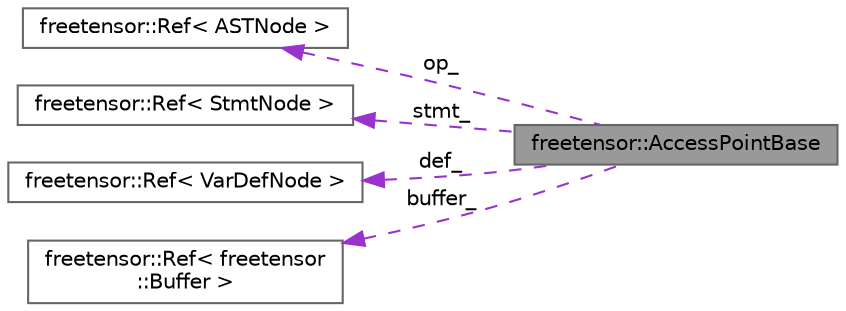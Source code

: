 digraph "freetensor::AccessPointBase"
{
 // LATEX_PDF_SIZE
  bgcolor="transparent";
  edge [fontname=Helvetica,fontsize=10,labelfontname=Helvetica,labelfontsize=10];
  node [fontname=Helvetica,fontsize=10,shape=box,height=0.2,width=0.4];
  rankdir="LR";
  Node1 [label="freetensor::AccessPointBase",height=0.2,width=0.4,color="gray40", fillcolor="grey60", style="filled", fontcolor="black",tooltip=" "];
  Node2 -> Node1 [dir="back",color="darkorchid3",style="dashed",label=" op_" ];
  Node2 [label="freetensor::Ref\< ASTNode \>",height=0.2,width=0.4,color="gray40", fillcolor="white", style="filled",URL="$classfreetensor_1_1Ref.html",tooltip=" "];
  Node3 -> Node1 [dir="back",color="darkorchid3",style="dashed",label=" stmt_" ];
  Node3 [label="freetensor::Ref\< StmtNode \>",height=0.2,width=0.4,color="gray40", fillcolor="white", style="filled",URL="$classfreetensor_1_1Ref.html",tooltip=" "];
  Node4 -> Node1 [dir="back",color="darkorchid3",style="dashed",label=" def_" ];
  Node4 [label="freetensor::Ref\< VarDefNode \>",height=0.2,width=0.4,color="gray40", fillcolor="white", style="filled",URL="$classfreetensor_1_1Ref.html",tooltip=" "];
  Node5 -> Node1 [dir="back",color="darkorchid3",style="dashed",label=" buffer_" ];
  Node5 [label="freetensor::Ref\< freetensor\l::Buffer \>",height=0.2,width=0.4,color="gray40", fillcolor="white", style="filled",URL="$classfreetensor_1_1Ref.html",tooltip=" "];
}

